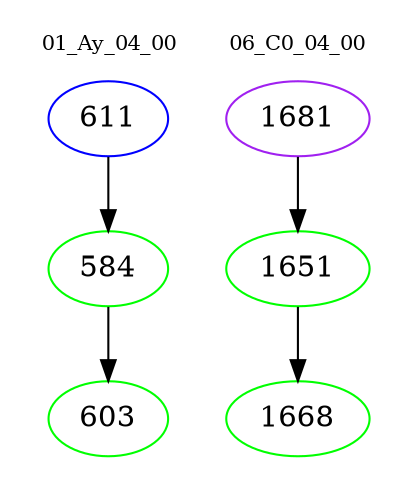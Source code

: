digraph{
subgraph cluster_0 {
color = white
label = "01_Ay_04_00";
fontsize=10;
T0_611 [label="611", color="blue"]
T0_611 -> T0_584 [color="black"]
T0_584 [label="584", color="green"]
T0_584 -> T0_603 [color="black"]
T0_603 [label="603", color="green"]
}
subgraph cluster_1 {
color = white
label = "06_C0_04_00";
fontsize=10;
T1_1681 [label="1681", color="purple"]
T1_1681 -> T1_1651 [color="black"]
T1_1651 [label="1651", color="green"]
T1_1651 -> T1_1668 [color="black"]
T1_1668 [label="1668", color="green"]
}
}
